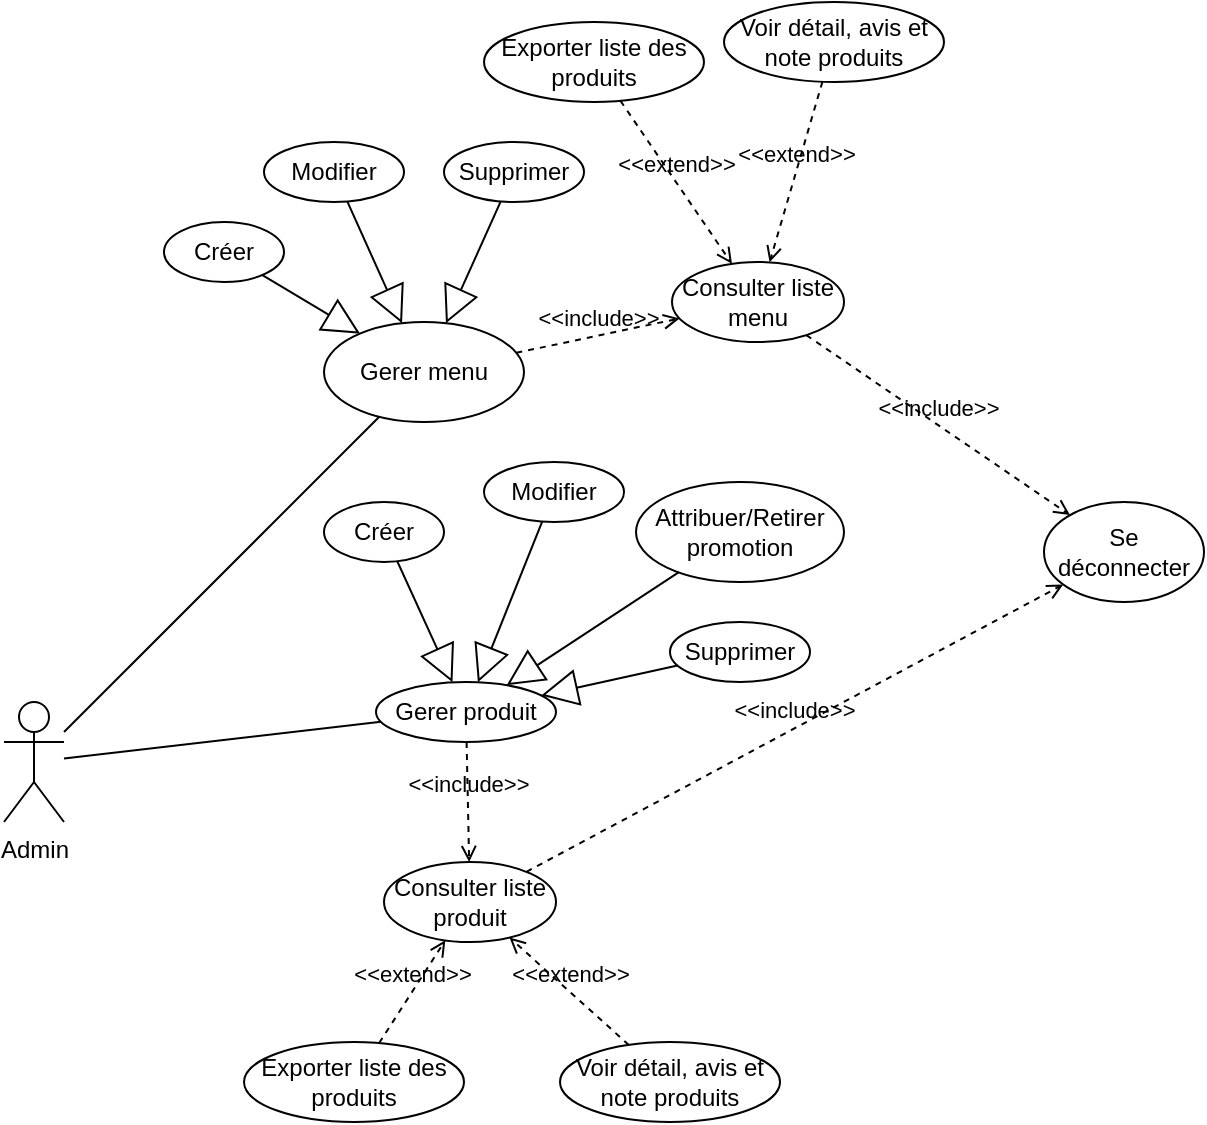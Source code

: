 <mxfile version="22.0.4" type="github" pages="2">
  <diagram name="DCU-GESTION-CARTE" id="VVT_rbBx6DJ3inKtZTUR">
    <mxGraphModel dx="738" dy="1794" grid="1" gridSize="10" guides="1" tooltips="1" connect="1" arrows="1" fold="1" page="1" pageScale="1" pageWidth="827" pageHeight="1169" math="0" shadow="0">
      <root>
        <mxCell id="0" />
        <mxCell id="1" parent="0" />
        <mxCell id="bptloFo_OnKCybxd525l-1" value="Admin" style="shape=umlActor;verticalLabelPosition=bottom;verticalAlign=top;html=1;" vertex="1" parent="1">
          <mxGeometry x="80" y="330" width="30" height="60" as="geometry" />
        </mxCell>
        <mxCell id="bptloFo_OnKCybxd525l-2" value="Gerer menu" style="ellipse;whiteSpace=wrap;html=1;" vertex="1" parent="1">
          <mxGeometry x="240" y="140" width="100" height="50" as="geometry" />
        </mxCell>
        <mxCell id="bptloFo_OnKCybxd525l-3" value="" style="endArrow=none;html=1;rounded=0;" edge="1" parent="1" source="bptloFo_OnKCybxd525l-1" target="bptloFo_OnKCybxd525l-2">
          <mxGeometry width="50" height="50" relative="1" as="geometry">
            <mxPoint x="330" y="250" as="sourcePoint" />
            <mxPoint x="380" y="200" as="targetPoint" />
          </mxGeometry>
        </mxCell>
        <mxCell id="bptloFo_OnKCybxd525l-4" value="Créer" style="ellipse;whiteSpace=wrap;html=1;" vertex="1" parent="1">
          <mxGeometry x="160" y="90" width="60" height="30" as="geometry" />
        </mxCell>
        <mxCell id="bptloFo_OnKCybxd525l-5" value="Modifier" style="ellipse;whiteSpace=wrap;html=1;" vertex="1" parent="1">
          <mxGeometry x="210" y="50" width="70" height="30" as="geometry" />
        </mxCell>
        <mxCell id="bptloFo_OnKCybxd525l-6" value="Supprimer" style="ellipse;whiteSpace=wrap;html=1;" vertex="1" parent="1">
          <mxGeometry x="300" y="50" width="70" height="30" as="geometry" />
        </mxCell>
        <mxCell id="bptloFo_OnKCybxd525l-7" value="" style="endArrow=block;endSize=16;endFill=0;html=1;rounded=0;" edge="1" parent="1" source="bptloFo_OnKCybxd525l-6" target="bptloFo_OnKCybxd525l-2">
          <mxGeometry width="160" relative="1" as="geometry">
            <mxPoint x="380" y="230" as="sourcePoint" />
            <mxPoint x="540" y="230" as="targetPoint" />
          </mxGeometry>
        </mxCell>
        <mxCell id="bptloFo_OnKCybxd525l-8" value="" style="endArrow=block;endSize=16;endFill=0;html=1;rounded=0;" edge="1" parent="1" source="bptloFo_OnKCybxd525l-5" target="bptloFo_OnKCybxd525l-2">
          <mxGeometry width="160" relative="1" as="geometry">
            <mxPoint x="355" y="97" as="sourcePoint" />
            <mxPoint x="290" y="123" as="targetPoint" />
          </mxGeometry>
        </mxCell>
        <mxCell id="bptloFo_OnKCybxd525l-9" value="" style="endArrow=block;endSize=16;endFill=0;html=1;rounded=0;" edge="1" parent="1" source="bptloFo_OnKCybxd525l-4" target="bptloFo_OnKCybxd525l-2">
          <mxGeometry width="160" relative="1" as="geometry">
            <mxPoint x="414" y="144" as="sourcePoint" />
            <mxPoint x="349" y="170" as="targetPoint" />
          </mxGeometry>
        </mxCell>
        <mxCell id="bptloFo_OnKCybxd525l-10" value="Gerer produit" style="ellipse;whiteSpace=wrap;html=1;" vertex="1" parent="1">
          <mxGeometry x="266" y="320" width="90" height="30" as="geometry" />
        </mxCell>
        <mxCell id="bptloFo_OnKCybxd525l-11" value="Créer" style="ellipse;whiteSpace=wrap;html=1;" vertex="1" parent="1">
          <mxGeometry x="240" y="230" width="60" height="30" as="geometry" />
        </mxCell>
        <mxCell id="bptloFo_OnKCybxd525l-12" value="Modifier" style="ellipse;whiteSpace=wrap;html=1;" vertex="1" parent="1">
          <mxGeometry x="320" y="210" width="70" height="30" as="geometry" />
        </mxCell>
        <mxCell id="bptloFo_OnKCybxd525l-13" value="Supprimer" style="ellipse;whiteSpace=wrap;html=1;" vertex="1" parent="1">
          <mxGeometry x="413" y="290" width="70" height="30" as="geometry" />
        </mxCell>
        <mxCell id="bptloFo_OnKCybxd525l-14" value="" style="endArrow=block;endSize=16;endFill=0;html=1;rounded=0;" edge="1" parent="1" source="bptloFo_OnKCybxd525l-11" target="bptloFo_OnKCybxd525l-10">
          <mxGeometry width="160" relative="1" as="geometry">
            <mxPoint x="323" y="200" as="sourcePoint" />
            <mxPoint x="307" y="270" as="targetPoint" />
          </mxGeometry>
        </mxCell>
        <mxCell id="bptloFo_OnKCybxd525l-15" value="" style="endArrow=block;endSize=16;endFill=0;html=1;rounded=0;" edge="1" parent="1" source="bptloFo_OnKCybxd525l-12" target="bptloFo_OnKCybxd525l-10">
          <mxGeometry width="160" relative="1" as="geometry">
            <mxPoint x="350" y="280" as="sourcePoint" />
            <mxPoint x="360" y="320" as="targetPoint" />
          </mxGeometry>
        </mxCell>
        <mxCell id="bptloFo_OnKCybxd525l-16" value="" style="endArrow=block;endSize=16;endFill=0;html=1;rounded=0;" edge="1" parent="1" source="bptloFo_OnKCybxd525l-13" target="bptloFo_OnKCybxd525l-10">
          <mxGeometry width="160" relative="1" as="geometry">
            <mxPoint x="380" y="340" as="sourcePoint" />
            <mxPoint x="390" y="380" as="targetPoint" />
          </mxGeometry>
        </mxCell>
        <mxCell id="bptloFo_OnKCybxd525l-17" value="" style="endArrow=none;html=1;rounded=0;" edge="1" parent="1" source="bptloFo_OnKCybxd525l-1" target="bptloFo_OnKCybxd525l-10">
          <mxGeometry width="50" height="50" relative="1" as="geometry">
            <mxPoint x="152" y="439" as="sourcePoint" />
            <mxPoint x="310" y="281" as="targetPoint" />
          </mxGeometry>
        </mxCell>
        <mxCell id="bptloFo_OnKCybxd525l-18" value="Exporter liste des produits" style="ellipse;whiteSpace=wrap;html=1;" vertex="1" parent="1">
          <mxGeometry x="200" y="500" width="110" height="40" as="geometry" />
        </mxCell>
        <mxCell id="bptloFo_OnKCybxd525l-21" value="Consulter liste produit" style="ellipse;whiteSpace=wrap;html=1;" vertex="1" parent="1">
          <mxGeometry x="270" y="410" width="86" height="40" as="geometry" />
        </mxCell>
        <mxCell id="bptloFo_OnKCybxd525l-22" value="&amp;lt;&amp;lt;include&amp;gt;&amp;gt;" style="html=1;verticalAlign=bottom;labelBackgroundColor=none;endArrow=open;endFill=0;dashed=1;rounded=0;" edge="1" parent="1" source="bptloFo_OnKCybxd525l-10" target="bptloFo_OnKCybxd525l-21">
          <mxGeometry width="160" relative="1" as="geometry">
            <mxPoint x="220" y="546" as="sourcePoint" />
            <mxPoint x="487" y="330" as="targetPoint" />
          </mxGeometry>
        </mxCell>
        <mxCell id="bptloFo_OnKCybxd525l-23" value="&amp;lt;&amp;lt;extend&amp;gt;&amp;gt;" style="html=1;verticalAlign=bottom;labelBackgroundColor=none;endArrow=open;endFill=0;dashed=1;rounded=0;" edge="1" parent="1" source="bptloFo_OnKCybxd525l-18" target="bptloFo_OnKCybxd525l-21">
          <mxGeometry width="160" relative="1" as="geometry">
            <mxPoint x="626" y="435" as="sourcePoint" />
            <mxPoint x="530" y="385" as="targetPoint" />
          </mxGeometry>
        </mxCell>
        <mxCell id="bptloFo_OnKCybxd525l-24" value="Voir détail, avis et note produits" style="ellipse;whiteSpace=wrap;html=1;" vertex="1" parent="1">
          <mxGeometry x="358" y="500" width="110" height="40" as="geometry" />
        </mxCell>
        <mxCell id="bptloFo_OnKCybxd525l-25" value="&amp;lt;&amp;lt;extend&amp;gt;&amp;gt;" style="html=1;verticalAlign=bottom;labelBackgroundColor=none;endArrow=open;endFill=0;dashed=1;rounded=0;" edge="1" parent="1" source="bptloFo_OnKCybxd525l-24" target="bptloFo_OnKCybxd525l-21">
          <mxGeometry width="160" relative="1" as="geometry">
            <mxPoint x="426" y="490" as="sourcePoint" />
            <mxPoint x="332" y="531" as="targetPoint" />
          </mxGeometry>
        </mxCell>
        <mxCell id="bptloFo_OnKCybxd525l-26" value="Se déconnecter" style="ellipse;whiteSpace=wrap;html=1;" vertex="1" parent="1">
          <mxGeometry x="600" y="230" width="80" height="50" as="geometry" />
        </mxCell>
        <mxCell id="bptloFo_OnKCybxd525l-27" value="&amp;lt;&amp;lt;include&amp;gt;&amp;gt;" style="html=1;verticalAlign=bottom;labelBackgroundColor=none;endArrow=open;endFill=0;dashed=1;rounded=0;" edge="1" parent="1" source="bptloFo_OnKCybxd525l-21" target="bptloFo_OnKCybxd525l-26">
          <mxGeometry width="160" relative="1" as="geometry">
            <mxPoint x="682" y="320" as="sourcePoint" />
            <mxPoint x="680" y="370" as="targetPoint" />
          </mxGeometry>
        </mxCell>
        <mxCell id="bptloFo_OnKCybxd525l-28" value="&amp;lt;&amp;lt;include&amp;gt;&amp;gt;" style="html=1;verticalAlign=bottom;labelBackgroundColor=none;endArrow=open;endFill=0;dashed=1;rounded=0;" edge="1" parent="1" source="bptloFo_OnKCybxd525l-30" target="bptloFo_OnKCybxd525l-26">
          <mxGeometry width="160" relative="1" as="geometry">
            <mxPoint x="414" y="246" as="sourcePoint" />
            <mxPoint x="694" y="120" as="targetPoint" />
          </mxGeometry>
        </mxCell>
        <mxCell id="bptloFo_OnKCybxd525l-29" value="Exporter liste des produits" style="ellipse;whiteSpace=wrap;html=1;" vertex="1" parent="1">
          <mxGeometry x="320" y="-10" width="110" height="40" as="geometry" />
        </mxCell>
        <mxCell id="bptloFo_OnKCybxd525l-30" value="Consulter liste menu" style="ellipse;whiteSpace=wrap;html=1;" vertex="1" parent="1">
          <mxGeometry x="414" y="110" width="86" height="40" as="geometry" />
        </mxCell>
        <mxCell id="bptloFo_OnKCybxd525l-31" value="&amp;lt;&amp;lt;extend&amp;gt;&amp;gt;" style="html=1;verticalAlign=bottom;labelBackgroundColor=none;endArrow=open;endFill=0;dashed=1;rounded=0;" edge="1" parent="1" source="bptloFo_OnKCybxd525l-29" target="bptloFo_OnKCybxd525l-30">
          <mxGeometry width="160" relative="1" as="geometry">
            <mxPoint x="826" y="35" as="sourcePoint" />
            <mxPoint x="730" y="-15" as="targetPoint" />
          </mxGeometry>
        </mxCell>
        <mxCell id="bptloFo_OnKCybxd525l-32" value="Voir détail, avis et note produits" style="ellipse;whiteSpace=wrap;html=1;" vertex="1" parent="1">
          <mxGeometry x="440" y="-20" width="110" height="40" as="geometry" />
        </mxCell>
        <mxCell id="bptloFo_OnKCybxd525l-33" value="&amp;lt;&amp;lt;extend&amp;gt;&amp;gt;" style="html=1;verticalAlign=bottom;labelBackgroundColor=none;endArrow=open;endFill=0;dashed=1;rounded=0;" edge="1" parent="1" source="bptloFo_OnKCybxd525l-32" target="bptloFo_OnKCybxd525l-30">
          <mxGeometry width="160" relative="1" as="geometry">
            <mxPoint x="626" y="90" as="sourcePoint" />
            <mxPoint x="532" y="131" as="targetPoint" />
          </mxGeometry>
        </mxCell>
        <mxCell id="bptloFo_OnKCybxd525l-34" value="&amp;lt;&amp;lt;include&amp;gt;&amp;gt;" style="html=1;verticalAlign=bottom;labelBackgroundColor=none;endArrow=open;endFill=0;dashed=1;rounded=0;" edge="1" parent="1" source="bptloFo_OnKCybxd525l-2" target="bptloFo_OnKCybxd525l-30">
          <mxGeometry width="160" relative="1" as="geometry">
            <mxPoint x="370" y="110" as="sourcePoint" />
            <mxPoint x="372" y="170" as="targetPoint" />
          </mxGeometry>
        </mxCell>
        <mxCell id="kRhZnXcHObBAStlScJWK-1" value="Attribuer/Retirer promotion" style="ellipse;whiteSpace=wrap;html=1;" vertex="1" parent="1">
          <mxGeometry x="396" y="220" width="104" height="50" as="geometry" />
        </mxCell>
        <mxCell id="kRhZnXcHObBAStlScJWK-2" value="" style="endArrow=block;endSize=16;endFill=0;html=1;rounded=0;" edge="1" parent="1" source="kRhZnXcHObBAStlScJWK-1" target="bptloFo_OnKCybxd525l-10">
          <mxGeometry width="160" relative="1" as="geometry">
            <mxPoint x="414" y="268" as="sourcePoint" />
            <mxPoint x="373" y="280" as="targetPoint" />
          </mxGeometry>
        </mxCell>
      </root>
    </mxGraphModel>
  </diagram>
  <diagram id="2WyjgvtseWEjTx2Jox8Z" name="Page-2">
    <mxGraphModel dx="682" dy="1746" grid="1" gridSize="10" guides="1" tooltips="1" connect="1" arrows="1" fold="1" page="1" pageScale="1" pageWidth="827" pageHeight="1169" math="0" shadow="0">
      <root>
        <mxCell id="0" />
        <mxCell id="1" parent="0" />
        <mxCell id="ZCpntKi10QOORKuHB4Zs-1" value="Admin" style="shape=umlActor;verticalLabelPosition=bottom;verticalAlign=top;html=1;" vertex="1" parent="1">
          <mxGeometry x="80" y="330" width="30" height="60" as="geometry" />
        </mxCell>
        <mxCell id="ZCpntKi10QOORKuHB4Zs-2" value="Gérer promotion" style="ellipse;whiteSpace=wrap;html=1;" vertex="1" parent="1">
          <mxGeometry x="240" y="140" width="100" height="50" as="geometry" />
        </mxCell>
        <mxCell id="ZCpntKi10QOORKuHB4Zs-3" value="" style="endArrow=none;html=1;rounded=0;" edge="1" parent="1" source="ZCpntKi10QOORKuHB4Zs-1" target="ZCpntKi10QOORKuHB4Zs-2">
          <mxGeometry width="50" height="50" relative="1" as="geometry">
            <mxPoint x="330" y="250" as="sourcePoint" />
            <mxPoint x="380" y="200" as="targetPoint" />
          </mxGeometry>
        </mxCell>
        <mxCell id="ZCpntKi10QOORKuHB4Zs-4" value="Créer" style="ellipse;whiteSpace=wrap;html=1;" vertex="1" parent="1">
          <mxGeometry x="160" y="90" width="60" height="30" as="geometry" />
        </mxCell>
        <mxCell id="ZCpntKi10QOORKuHB4Zs-5" value="Modifier" style="ellipse;whiteSpace=wrap;html=1;" vertex="1" parent="1">
          <mxGeometry x="210" y="50" width="70" height="30" as="geometry" />
        </mxCell>
        <mxCell id="ZCpntKi10QOORKuHB4Zs-6" value="Supprimer" style="ellipse;whiteSpace=wrap;html=1;" vertex="1" parent="1">
          <mxGeometry x="300" y="50" width="70" height="30" as="geometry" />
        </mxCell>
        <mxCell id="ZCpntKi10QOORKuHB4Zs-7" value="" style="endArrow=block;endSize=16;endFill=0;html=1;rounded=0;" edge="1" parent="1" source="ZCpntKi10QOORKuHB4Zs-6" target="ZCpntKi10QOORKuHB4Zs-2">
          <mxGeometry width="160" relative="1" as="geometry">
            <mxPoint x="380" y="230" as="sourcePoint" />
            <mxPoint x="540" y="230" as="targetPoint" />
          </mxGeometry>
        </mxCell>
        <mxCell id="ZCpntKi10QOORKuHB4Zs-8" value="" style="endArrow=block;endSize=16;endFill=0;html=1;rounded=0;" edge="1" parent="1" source="ZCpntKi10QOORKuHB4Zs-5" target="ZCpntKi10QOORKuHB4Zs-2">
          <mxGeometry width="160" relative="1" as="geometry">
            <mxPoint x="355" y="97" as="sourcePoint" />
            <mxPoint x="290" y="123" as="targetPoint" />
          </mxGeometry>
        </mxCell>
        <mxCell id="ZCpntKi10QOORKuHB4Zs-9" value="" style="endArrow=block;endSize=16;endFill=0;html=1;rounded=0;" edge="1" parent="1" source="ZCpntKi10QOORKuHB4Zs-4" target="ZCpntKi10QOORKuHB4Zs-2">
          <mxGeometry width="160" relative="1" as="geometry">
            <mxPoint x="414" y="144" as="sourcePoint" />
            <mxPoint x="349" y="170" as="targetPoint" />
          </mxGeometry>
        </mxCell>
        <mxCell id="ZCpntKi10QOORKuHB4Zs-10" value="Gerer produit" style="ellipse;whiteSpace=wrap;html=1;" vertex="1" parent="1">
          <mxGeometry x="266" y="320" width="90" height="30" as="geometry" />
        </mxCell>
        <mxCell id="ZCpntKi10QOORKuHB4Zs-11" value="Créer" style="ellipse;whiteSpace=wrap;html=1;" vertex="1" parent="1">
          <mxGeometry x="240" y="250" width="60" height="30" as="geometry" />
        </mxCell>
        <mxCell id="ZCpntKi10QOORKuHB4Zs-12" value="Modifier" style="ellipse;whiteSpace=wrap;html=1;" vertex="1" parent="1">
          <mxGeometry x="310" y="240" width="70" height="30" as="geometry" />
        </mxCell>
        <mxCell id="ZCpntKi10QOORKuHB4Zs-13" value="Supprimer" style="ellipse;whiteSpace=wrap;html=1;" vertex="1" parent="1">
          <mxGeometry x="380" y="290" width="70" height="30" as="geometry" />
        </mxCell>
        <mxCell id="ZCpntKi10QOORKuHB4Zs-14" value="" style="endArrow=block;endSize=16;endFill=0;html=1;rounded=0;" edge="1" parent="1" source="ZCpntKi10QOORKuHB4Zs-11" target="ZCpntKi10QOORKuHB4Zs-10">
          <mxGeometry width="160" relative="1" as="geometry">
            <mxPoint x="323" y="200" as="sourcePoint" />
            <mxPoint x="307" y="270" as="targetPoint" />
          </mxGeometry>
        </mxCell>
        <mxCell id="ZCpntKi10QOORKuHB4Zs-15" value="" style="endArrow=block;endSize=16;endFill=0;html=1;rounded=0;" edge="1" parent="1" source="ZCpntKi10QOORKuHB4Zs-12" target="ZCpntKi10QOORKuHB4Zs-10">
          <mxGeometry width="160" relative="1" as="geometry">
            <mxPoint x="350" y="280" as="sourcePoint" />
            <mxPoint x="360" y="320" as="targetPoint" />
          </mxGeometry>
        </mxCell>
        <mxCell id="ZCpntKi10QOORKuHB4Zs-16" value="" style="endArrow=block;endSize=16;endFill=0;html=1;rounded=0;" edge="1" parent="1" source="ZCpntKi10QOORKuHB4Zs-13" target="ZCpntKi10QOORKuHB4Zs-10">
          <mxGeometry width="160" relative="1" as="geometry">
            <mxPoint x="380" y="340" as="sourcePoint" />
            <mxPoint x="390" y="380" as="targetPoint" />
          </mxGeometry>
        </mxCell>
        <mxCell id="ZCpntKi10QOORKuHB4Zs-17" value="" style="endArrow=none;html=1;rounded=0;" edge="1" parent="1" source="ZCpntKi10QOORKuHB4Zs-1" target="ZCpntKi10QOORKuHB4Zs-10">
          <mxGeometry width="50" height="50" relative="1" as="geometry">
            <mxPoint x="152" y="439" as="sourcePoint" />
            <mxPoint x="310" y="281" as="targetPoint" />
          </mxGeometry>
        </mxCell>
        <mxCell id="ZCpntKi10QOORKuHB4Zs-18" value="Exporter liste des produits" style="ellipse;whiteSpace=wrap;html=1;" vertex="1" parent="1">
          <mxGeometry x="200" y="500" width="110" height="40" as="geometry" />
        </mxCell>
        <mxCell id="ZCpntKi10QOORKuHB4Zs-19" value="Consulter liste produit" style="ellipse;whiteSpace=wrap;html=1;" vertex="1" parent="1">
          <mxGeometry x="270" y="410" width="86" height="40" as="geometry" />
        </mxCell>
        <mxCell id="ZCpntKi10QOORKuHB4Zs-20" value="&amp;lt;&amp;lt;include&amp;gt;&amp;gt;" style="html=1;verticalAlign=bottom;labelBackgroundColor=none;endArrow=open;endFill=0;dashed=1;rounded=0;" edge="1" parent="1" source="ZCpntKi10QOORKuHB4Zs-10" target="ZCpntKi10QOORKuHB4Zs-19">
          <mxGeometry width="160" relative="1" as="geometry">
            <mxPoint x="220" y="546" as="sourcePoint" />
            <mxPoint x="487" y="330" as="targetPoint" />
          </mxGeometry>
        </mxCell>
        <mxCell id="ZCpntKi10QOORKuHB4Zs-21" value="&amp;lt;&amp;lt;extend&amp;gt;&amp;gt;" style="html=1;verticalAlign=bottom;labelBackgroundColor=none;endArrow=open;endFill=0;dashed=1;rounded=0;" edge="1" parent="1" source="ZCpntKi10QOORKuHB4Zs-18" target="ZCpntKi10QOORKuHB4Zs-19">
          <mxGeometry width="160" relative="1" as="geometry">
            <mxPoint x="626" y="435" as="sourcePoint" />
            <mxPoint x="530" y="385" as="targetPoint" />
          </mxGeometry>
        </mxCell>
        <mxCell id="ZCpntKi10QOORKuHB4Zs-22" value="Voir détail, avis et note produits" style="ellipse;whiteSpace=wrap;html=1;" vertex="1" parent="1">
          <mxGeometry x="358" y="500" width="110" height="40" as="geometry" />
        </mxCell>
        <mxCell id="ZCpntKi10QOORKuHB4Zs-23" value="&amp;lt;&amp;lt;extend&amp;gt;&amp;gt;" style="html=1;verticalAlign=bottom;labelBackgroundColor=none;endArrow=open;endFill=0;dashed=1;rounded=0;" edge="1" parent="1" source="ZCpntKi10QOORKuHB4Zs-22" target="ZCpntKi10QOORKuHB4Zs-19">
          <mxGeometry width="160" relative="1" as="geometry">
            <mxPoint x="426" y="490" as="sourcePoint" />
            <mxPoint x="332" y="531" as="targetPoint" />
          </mxGeometry>
        </mxCell>
        <mxCell id="ZCpntKi10QOORKuHB4Zs-24" value="Se déconnecter" style="ellipse;whiteSpace=wrap;html=1;" vertex="1" parent="1">
          <mxGeometry x="600" y="230" width="80" height="50" as="geometry" />
        </mxCell>
        <mxCell id="ZCpntKi10QOORKuHB4Zs-25" value="&amp;lt;&amp;lt;include&amp;gt;&amp;gt;" style="html=1;verticalAlign=bottom;labelBackgroundColor=none;endArrow=open;endFill=0;dashed=1;rounded=0;" edge="1" parent="1" source="ZCpntKi10QOORKuHB4Zs-19" target="ZCpntKi10QOORKuHB4Zs-24">
          <mxGeometry width="160" relative="1" as="geometry">
            <mxPoint x="682" y="320" as="sourcePoint" />
            <mxPoint x="680" y="370" as="targetPoint" />
          </mxGeometry>
        </mxCell>
        <mxCell id="ZCpntKi10QOORKuHB4Zs-26" value="&amp;lt;&amp;lt;include&amp;gt;&amp;gt;" style="html=1;verticalAlign=bottom;labelBackgroundColor=none;endArrow=open;endFill=0;dashed=1;rounded=0;" edge="1" parent="1" source="ZCpntKi10QOORKuHB4Zs-28" target="ZCpntKi10QOORKuHB4Zs-24">
          <mxGeometry width="160" relative="1" as="geometry">
            <mxPoint x="414" y="246" as="sourcePoint" />
            <mxPoint x="694" y="120" as="targetPoint" />
          </mxGeometry>
        </mxCell>
        <mxCell id="ZCpntKi10QOORKuHB4Zs-27" value="Exporter liste des produits" style="ellipse;whiteSpace=wrap;html=1;" vertex="1" parent="1">
          <mxGeometry x="320" y="-10" width="110" height="40" as="geometry" />
        </mxCell>
        <mxCell id="ZCpntKi10QOORKuHB4Zs-28" value="Consulter liste menu" style="ellipse;whiteSpace=wrap;html=1;" vertex="1" parent="1">
          <mxGeometry x="414" y="110" width="86" height="40" as="geometry" />
        </mxCell>
        <mxCell id="ZCpntKi10QOORKuHB4Zs-29" value="&amp;lt;&amp;lt;extend&amp;gt;&amp;gt;" style="html=1;verticalAlign=bottom;labelBackgroundColor=none;endArrow=open;endFill=0;dashed=1;rounded=0;" edge="1" parent="1" source="ZCpntKi10QOORKuHB4Zs-27" target="ZCpntKi10QOORKuHB4Zs-28">
          <mxGeometry width="160" relative="1" as="geometry">
            <mxPoint x="826" y="35" as="sourcePoint" />
            <mxPoint x="730" y="-15" as="targetPoint" />
          </mxGeometry>
        </mxCell>
        <mxCell id="ZCpntKi10QOORKuHB4Zs-30" value="Voir détail, avis et note produits" style="ellipse;whiteSpace=wrap;html=1;" vertex="1" parent="1">
          <mxGeometry x="440" y="-20" width="110" height="40" as="geometry" />
        </mxCell>
        <mxCell id="ZCpntKi10QOORKuHB4Zs-31" value="&amp;lt;&amp;lt;extend&amp;gt;&amp;gt;" style="html=1;verticalAlign=bottom;labelBackgroundColor=none;endArrow=open;endFill=0;dashed=1;rounded=0;" edge="1" parent="1" source="ZCpntKi10QOORKuHB4Zs-30" target="ZCpntKi10QOORKuHB4Zs-28">
          <mxGeometry width="160" relative="1" as="geometry">
            <mxPoint x="626" y="90" as="sourcePoint" />
            <mxPoint x="532" y="131" as="targetPoint" />
          </mxGeometry>
        </mxCell>
        <mxCell id="ZCpntKi10QOORKuHB4Zs-32" value="&amp;lt;&amp;lt;include&amp;gt;&amp;gt;" style="html=1;verticalAlign=bottom;labelBackgroundColor=none;endArrow=open;endFill=0;dashed=1;rounded=0;" edge="1" parent="1" source="ZCpntKi10QOORKuHB4Zs-2" target="ZCpntKi10QOORKuHB4Zs-28">
          <mxGeometry width="160" relative="1" as="geometry">
            <mxPoint x="370" y="110" as="sourcePoint" />
            <mxPoint x="372" y="170" as="targetPoint" />
          </mxGeometry>
        </mxCell>
      </root>
    </mxGraphModel>
  </diagram>
</mxfile>

